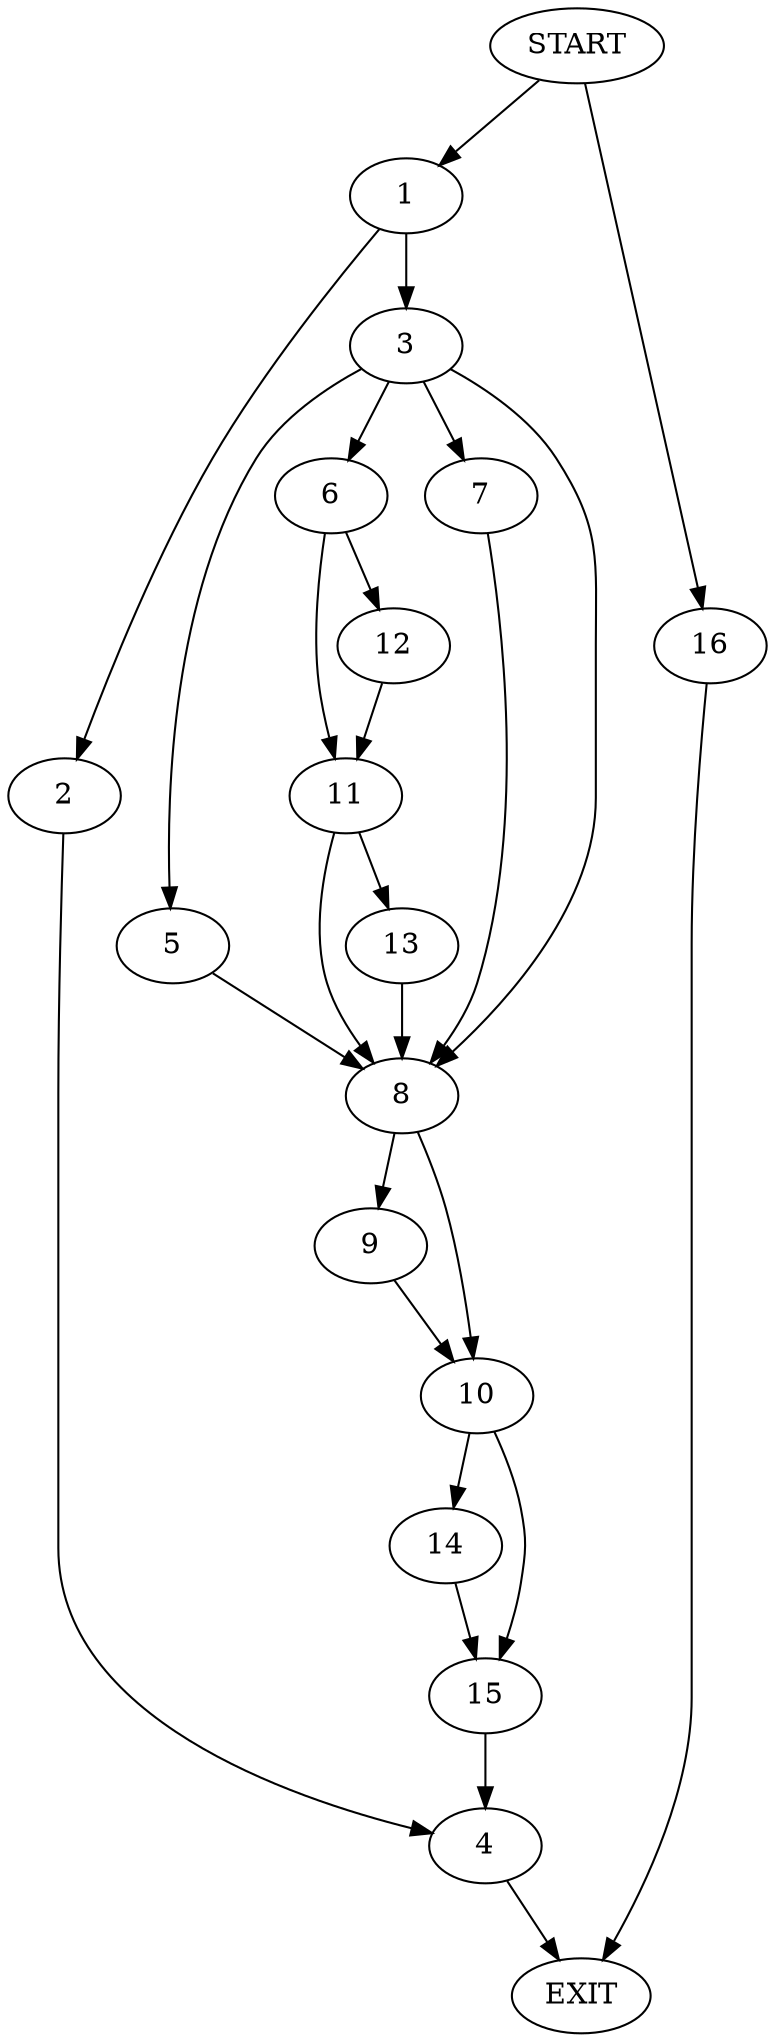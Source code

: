 digraph {
0 [label="START"]
17 [label="EXIT"]
0 -> 1
1 -> 2
1 -> 3
2 -> 4
3 -> 5
3 -> 6
3 -> 7
3 -> 8
4 -> 17
8 -> 9
8 -> 10
6 -> 11
6 -> 12
7 -> 8
5 -> 8
12 -> 11
11 -> 13
11 -> 8
13 -> 8
10 -> 14
10 -> 15
9 -> 10
14 -> 15
15 -> 4
0 -> 16
16 -> 17
}
